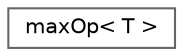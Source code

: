 digraph "Graphical Class Hierarchy"
{
 // LATEX_PDF_SIZE
  bgcolor="transparent";
  edge [fontname=Helvetica,fontsize=10,labelfontname=Helvetica,labelfontsize=10];
  node [fontname=Helvetica,fontsize=10,shape=box,height=0.2,width=0.4];
  rankdir="LR";
  Node0 [id="Node000000",label="maxOp\< T \>",height=0.2,width=0.4,color="grey40", fillcolor="white", style="filled",URL="$structFoam_1_1maxOp.html",tooltip=" "];
}
